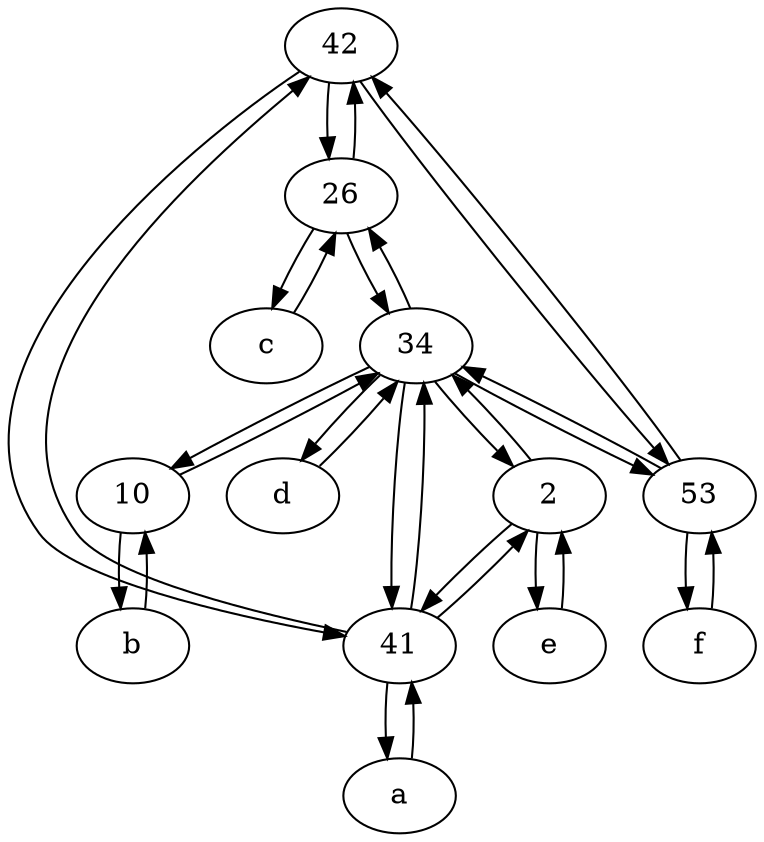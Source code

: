 digraph  {
	42;
	2;
	d [pos="20,30!"];
	10;
	e [pos="30,50!"];
	c [pos="20,10!"];
	a [pos="40,10!"];
	f [pos="15,45!"];
	b [pos="50,20!"];
	26;
	41;
	53;
	34;
	a -> 41;
	34 -> 2;
	26 -> 42;
	b -> 10;
	53 -> f;
	42 -> 41;
	41 -> 34;
	34 -> 10;
	41 -> 2;
	41 -> a;
	e -> 2;
	34 -> 53;
	42 -> 53;
	2 -> e;
	f -> 53;
	34 -> d;
	26 -> 34;
	41 -> 42;
	26 -> c;
	10 -> 34;
	2 -> 41;
	53 -> 42;
	34 -> 41;
	c -> 26;
	2 -> 34;
	10 -> b;
	42 -> 26;
	d -> 34;
	53 -> 34;
	34 -> 26;

	}